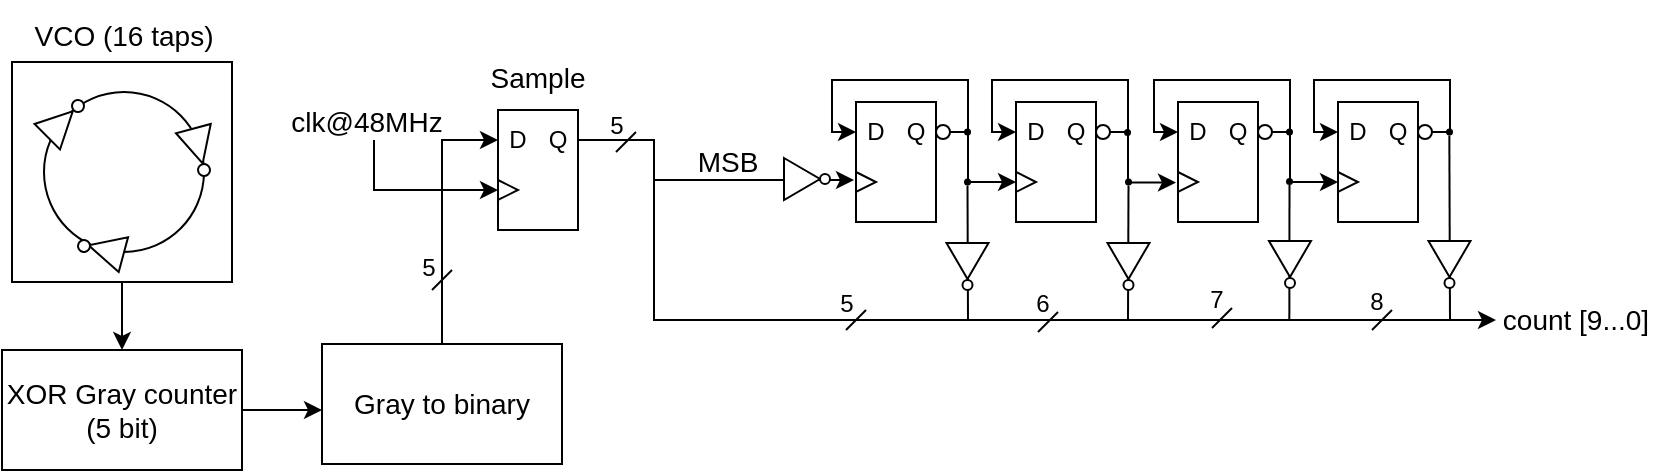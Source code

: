 <mxfile version="24.2.5" type="device">
  <diagram name="Página-1" id="ZloeYGvb1DGlDFp5pyl5">
    <mxGraphModel dx="1434" dy="836" grid="1" gridSize="10" guides="1" tooltips="1" connect="1" arrows="1" fold="1" page="1" pageScale="1" pageWidth="827" pageHeight="1169" math="0" shadow="0">
      <root>
        <mxCell id="0" />
        <mxCell id="1" parent="0" />
        <mxCell id="Ww2wXha62g8ISTLjQnv_-1" value="" style="rounded=0;whiteSpace=wrap;html=1;" parent="1" vertex="1">
          <mxGeometry x="419" y="100.996" width="110" height="110" as="geometry" />
        </mxCell>
        <mxCell id="Ww2wXha62g8ISTLjQnv_-2" value="" style="ellipse;whiteSpace=wrap;html=1;aspect=fixed;rotation=-135;" parent="1" vertex="1">
          <mxGeometry x="435" y="115.996" width="80" height="80" as="geometry" />
        </mxCell>
        <mxCell id="Ww2wXha62g8ISTLjQnv_-3" value="" style="group;rotation=-165;" parent="1" vertex="1" connectable="0">
          <mxGeometry x="451" y="184.996" width="24" height="18" as="geometry" />
        </mxCell>
        <mxCell id="Ww2wXha62g8ISTLjQnv_-4" value="" style="triangle;whiteSpace=wrap;html=1;rotation=-165;" parent="Ww2wXha62g8ISTLjQnv_-3" vertex="1">
          <mxGeometry x="6" y="1" width="18" height="18" as="geometry" />
        </mxCell>
        <mxCell id="Ww2wXha62g8ISTLjQnv_-5" value="" style="ellipse;whiteSpace=wrap;html=1;aspect=fixed;rotation=-165;" parent="Ww2wXha62g8ISTLjQnv_-3" vertex="1">
          <mxGeometry x="1" y="5" width="6" height="6" as="geometry" />
        </mxCell>
        <mxCell id="Ww2wXha62g8ISTLjQnv_-6" value="" style="triangle;whiteSpace=wrap;html=1;rotation=-45;" parent="1" vertex="1">
          <mxGeometry x="434" y="122.996" width="18" height="18" as="geometry" />
        </mxCell>
        <mxCell id="Ww2wXha62g8ISTLjQnv_-7" value="" style="ellipse;whiteSpace=wrap;html=1;aspect=fixed;rotation=-186;" parent="1" vertex="1">
          <mxGeometry x="449" y="119.996" width="6" height="6" as="geometry" />
        </mxCell>
        <mxCell id="Ww2wXha62g8ISTLjQnv_-8" value="" style="group;rotation=-285;" parent="1" vertex="1" connectable="0">
          <mxGeometry x="500" y="136.996" width="24" height="18" as="geometry" />
        </mxCell>
        <mxCell id="Ww2wXha62g8ISTLjQnv_-9" value="" style="triangle;whiteSpace=wrap;html=1;rotation=-285;" parent="Ww2wXha62g8ISTLjQnv_-8" vertex="1">
          <mxGeometry x="3" y="-3" width="18" height="18" as="geometry" />
        </mxCell>
        <mxCell id="Ww2wXha62g8ISTLjQnv_-10" value="" style="ellipse;whiteSpace=wrap;html=1;aspect=fixed;rotation=-285;" parent="Ww2wXha62g8ISTLjQnv_-8" vertex="1">
          <mxGeometry x="12" y="15" width="6" height="6" as="geometry" />
        </mxCell>
        <mxCell id="Ww2wXha62g8ISTLjQnv_-11" value="&lt;font style=&quot;font-size: 14px;&quot;&gt;VCO (16 taps)&lt;/font&gt;" style="text;html=1;align=center;verticalAlign=middle;whiteSpace=wrap;rounded=0;" parent="1" vertex="1">
          <mxGeometry x="421" y="70" width="108" height="35" as="geometry" />
        </mxCell>
        <mxCell id="Ww2wXha62g8ISTLjQnv_-12" value="&lt;font style=&quot;font-size: 14px;&quot;&gt;XOR Gray counter (5 bit)&lt;/font&gt;" style="rounded=0;whiteSpace=wrap;html=1;" parent="1" vertex="1">
          <mxGeometry x="414" y="245" width="120" height="60" as="geometry" />
        </mxCell>
        <mxCell id="Ww2wXha62g8ISTLjQnv_-13" value="" style="endArrow=classic;html=1;rounded=0;exitX=0.5;exitY=1;exitDx=0;exitDy=0;entryX=0.5;entryY=0;entryDx=0;entryDy=0;" parent="1" source="Ww2wXha62g8ISTLjQnv_-1" target="Ww2wXha62g8ISTLjQnv_-12" edge="1">
          <mxGeometry width="50" height="50" relative="1" as="geometry">
            <mxPoint x="509" y="286" as="sourcePoint" />
            <mxPoint x="579" y="156.0" as="targetPoint" />
          </mxGeometry>
        </mxCell>
        <mxCell id="Ww2wXha62g8ISTLjQnv_-15" value="" style="endArrow=classic;html=1;rounded=0;exitX=1;exitY=0.5;exitDx=0;exitDy=0;entryX=0;entryY=0.5;entryDx=0;entryDy=0;" parent="1" source="Ww2wXha62g8ISTLjQnv_-12" edge="1">
          <mxGeometry width="50" height="50" relative="1" as="geometry">
            <mxPoint x="494" y="305" as="sourcePoint" />
            <mxPoint x="574" y="275.0" as="targetPoint" />
          </mxGeometry>
        </mxCell>
        <mxCell id="Ww2wXha62g8ISTLjQnv_-16" value="" style="endArrow=classic;html=1;rounded=0;exitX=0.5;exitY=0;exitDx=0;exitDy=0;entryX=0;entryY=0.5;entryDx=0;entryDy=0;" parent="1" edge="1" target="sPWZx78-Uf-6UsaJcuDr-60" source="Ww2wXha62g8ISTLjQnv_-19">
          <mxGeometry width="50" height="50" relative="1" as="geometry">
            <mxPoint x="694" y="275.0" as="sourcePoint" />
            <mxPoint x="744" y="274" as="targetPoint" />
            <Array as="points">
              <mxPoint x="634" y="140" />
            </Array>
          </mxGeometry>
        </mxCell>
        <mxCell id="Ww2wXha62g8ISTLjQnv_-18" value="" style="endArrow=classic;html=1;rounded=0;exitX=1;exitY=0.5;exitDx=0;exitDy=0;" parent="1" edge="1" source="sPWZx78-Uf-6UsaJcuDr-59">
          <mxGeometry width="50" height="50" relative="1" as="geometry">
            <mxPoint x="740" y="269" as="sourcePoint" />
            <mxPoint x="840" y="160" as="targetPoint" />
            <Array as="points">
              <mxPoint x="740" y="140" />
              <mxPoint x="740" y="160" />
            </Array>
          </mxGeometry>
        </mxCell>
        <mxCell id="Ww2wXha62g8ISTLjQnv_-19" value="&lt;font style=&quot;font-size: 14px;&quot;&gt;Gray to binary&lt;/font&gt;" style="rounded=0;whiteSpace=wrap;html=1;" parent="1" vertex="1">
          <mxGeometry x="574" y="242" width="120" height="60" as="geometry" />
        </mxCell>
        <mxCell id="sPWZx78-Uf-6UsaJcuDr-1" value="" style="rounded=0;whiteSpace=wrap;html=1;" vertex="1" parent="1">
          <mxGeometry x="841" y="121" width="40" height="60" as="geometry" />
        </mxCell>
        <mxCell id="sPWZx78-Uf-6UsaJcuDr-2" value="Q" style="text;html=1;align=center;verticalAlign=middle;whiteSpace=wrap;rounded=0;" vertex="1" parent="1">
          <mxGeometry x="861" y="121" width="20" height="30" as="geometry" />
        </mxCell>
        <mxCell id="sPWZx78-Uf-6UsaJcuDr-3" value="D" style="text;html=1;align=center;verticalAlign=middle;whiteSpace=wrap;rounded=0;" vertex="1" parent="1">
          <mxGeometry x="841" y="121" width="20" height="30" as="geometry" />
        </mxCell>
        <mxCell id="sPWZx78-Uf-6UsaJcuDr-4" value="" style="triangle;whiteSpace=wrap;html=1;" vertex="1" parent="1">
          <mxGeometry x="841" y="156" width="10" height="10" as="geometry" />
        </mxCell>
        <mxCell id="sPWZx78-Uf-6UsaJcuDr-5" value="" style="ellipse;whiteSpace=wrap;html=1;aspect=fixed;" vertex="1" parent="1">
          <mxGeometry x="881" y="132.5" width="7" height="7" as="geometry" />
        </mxCell>
        <mxCell id="sPWZx78-Uf-6UsaJcuDr-6" value="" style="endArrow=none;html=1;rounded=0;startArrow=classic;startFill=1;endFill=0;entryX=1;entryY=0.5;entryDx=0;entryDy=0;exitX=0;exitY=0.5;exitDx=0;exitDy=0;" edge="1" parent="1" source="sPWZx78-Uf-6UsaJcuDr-3" target="sPWZx78-Uf-6UsaJcuDr-5">
          <mxGeometry width="50" height="50" relative="1" as="geometry">
            <mxPoint x="834" y="134" as="sourcePoint" />
            <mxPoint x="916" y="136" as="targetPoint" />
            <Array as="points">
              <mxPoint x="829" y="136" />
              <mxPoint x="829" y="110" />
              <mxPoint x="897" y="110" />
              <mxPoint x="897" y="136" />
            </Array>
          </mxGeometry>
        </mxCell>
        <mxCell id="sPWZx78-Uf-6UsaJcuDr-7" value="" style="rounded=0;whiteSpace=wrap;html=1;" vertex="1" parent="1">
          <mxGeometry x="921" y="121" width="40" height="60" as="geometry" />
        </mxCell>
        <mxCell id="sPWZx78-Uf-6UsaJcuDr-8" value="Q" style="text;html=1;align=center;verticalAlign=middle;whiteSpace=wrap;rounded=0;" vertex="1" parent="1">
          <mxGeometry x="941" y="121" width="20" height="30" as="geometry" />
        </mxCell>
        <mxCell id="sPWZx78-Uf-6UsaJcuDr-9" value="D" style="text;html=1;align=center;verticalAlign=middle;whiteSpace=wrap;rounded=0;" vertex="1" parent="1">
          <mxGeometry x="921" y="121" width="20" height="30" as="geometry" />
        </mxCell>
        <mxCell id="sPWZx78-Uf-6UsaJcuDr-10" value="" style="triangle;whiteSpace=wrap;html=1;" vertex="1" parent="1">
          <mxGeometry x="921" y="156" width="10" height="10" as="geometry" />
        </mxCell>
        <mxCell id="sPWZx78-Uf-6UsaJcuDr-11" value="" style="ellipse;whiteSpace=wrap;html=1;aspect=fixed;" vertex="1" parent="1">
          <mxGeometry x="961" y="132.5" width="7" height="7" as="geometry" />
        </mxCell>
        <mxCell id="sPWZx78-Uf-6UsaJcuDr-12" value="" style="endArrow=none;html=1;rounded=0;startArrow=classic;startFill=1;endFill=0;entryX=1;entryY=0.5;entryDx=0;entryDy=0;exitX=0;exitY=0.5;exitDx=0;exitDy=0;" edge="1" parent="1" source="sPWZx78-Uf-6UsaJcuDr-9" target="sPWZx78-Uf-6UsaJcuDr-11">
          <mxGeometry width="50" height="50" relative="1" as="geometry">
            <mxPoint x="914" y="134" as="sourcePoint" />
            <mxPoint x="996" y="136" as="targetPoint" />
            <Array as="points">
              <mxPoint x="909" y="136" />
              <mxPoint x="909" y="110" />
              <mxPoint x="977" y="110" />
              <mxPoint x="977" y="136" />
            </Array>
          </mxGeometry>
        </mxCell>
        <mxCell id="sPWZx78-Uf-6UsaJcuDr-13" value="" style="endArrow=classic;html=1;rounded=0;entryX=0;entryY=0.5;entryDx=0;entryDy=0;" edge="1" parent="1" target="sPWZx78-Uf-6UsaJcuDr-10">
          <mxGeometry width="50" height="50" relative="1" as="geometry">
            <mxPoint x="897" y="136" as="sourcePoint" />
            <mxPoint x="845" y="122" as="targetPoint" />
            <Array as="points">
              <mxPoint x="897" y="161" />
            </Array>
          </mxGeometry>
        </mxCell>
        <mxCell id="sPWZx78-Uf-6UsaJcuDr-14" value="" style="ellipse;whiteSpace=wrap;html=1;aspect=fixed;strokeColor=none;fillStyle=solid;fillColor=#000000;" vertex="1" parent="1">
          <mxGeometry x="895" y="134.25" width="3.5" height="3.5" as="geometry" />
        </mxCell>
        <mxCell id="sPWZx78-Uf-6UsaJcuDr-15" value="" style="rounded=0;whiteSpace=wrap;html=1;" vertex="1" parent="1">
          <mxGeometry x="1002" y="121" width="40" height="60" as="geometry" />
        </mxCell>
        <mxCell id="sPWZx78-Uf-6UsaJcuDr-16" value="Q" style="text;html=1;align=center;verticalAlign=middle;whiteSpace=wrap;rounded=0;" vertex="1" parent="1">
          <mxGeometry x="1022" y="121" width="20" height="30" as="geometry" />
        </mxCell>
        <mxCell id="sPWZx78-Uf-6UsaJcuDr-17" value="D" style="text;html=1;align=center;verticalAlign=middle;whiteSpace=wrap;rounded=0;" vertex="1" parent="1">
          <mxGeometry x="1002" y="121" width="20" height="30" as="geometry" />
        </mxCell>
        <mxCell id="sPWZx78-Uf-6UsaJcuDr-18" value="" style="triangle;whiteSpace=wrap;html=1;" vertex="1" parent="1">
          <mxGeometry x="1002" y="156" width="10" height="10" as="geometry" />
        </mxCell>
        <mxCell id="sPWZx78-Uf-6UsaJcuDr-19" value="" style="ellipse;whiteSpace=wrap;html=1;aspect=fixed;" vertex="1" parent="1">
          <mxGeometry x="1042" y="132.5" width="7" height="7" as="geometry" />
        </mxCell>
        <mxCell id="sPWZx78-Uf-6UsaJcuDr-20" value="" style="endArrow=none;html=1;rounded=0;startArrow=classic;startFill=1;endFill=0;entryX=1;entryY=0.5;entryDx=0;entryDy=0;exitX=0;exitY=0.5;exitDx=0;exitDy=0;" edge="1" parent="1" source="sPWZx78-Uf-6UsaJcuDr-17" target="sPWZx78-Uf-6UsaJcuDr-19">
          <mxGeometry width="50" height="50" relative="1" as="geometry">
            <mxPoint x="995" y="134" as="sourcePoint" />
            <mxPoint x="1077" y="136" as="targetPoint" />
            <Array as="points">
              <mxPoint x="990" y="136" />
              <mxPoint x="990" y="110" />
              <mxPoint x="1058" y="110" />
              <mxPoint x="1058" y="136" />
            </Array>
          </mxGeometry>
        </mxCell>
        <mxCell id="sPWZx78-Uf-6UsaJcuDr-21" value="" style="rounded=0;whiteSpace=wrap;html=1;" vertex="1" parent="1">
          <mxGeometry x="1082" y="121" width="40" height="60" as="geometry" />
        </mxCell>
        <mxCell id="sPWZx78-Uf-6UsaJcuDr-22" value="Q" style="text;html=1;align=center;verticalAlign=middle;whiteSpace=wrap;rounded=0;" vertex="1" parent="1">
          <mxGeometry x="1102" y="121" width="20" height="30" as="geometry" />
        </mxCell>
        <mxCell id="sPWZx78-Uf-6UsaJcuDr-23" value="D" style="text;html=1;align=center;verticalAlign=middle;whiteSpace=wrap;rounded=0;" vertex="1" parent="1">
          <mxGeometry x="1082" y="121" width="20" height="30" as="geometry" />
        </mxCell>
        <mxCell id="sPWZx78-Uf-6UsaJcuDr-24" value="" style="triangle;whiteSpace=wrap;html=1;" vertex="1" parent="1">
          <mxGeometry x="1082" y="156" width="10" height="10" as="geometry" />
        </mxCell>
        <mxCell id="sPWZx78-Uf-6UsaJcuDr-25" value="" style="ellipse;whiteSpace=wrap;html=1;aspect=fixed;" vertex="1" parent="1">
          <mxGeometry x="1122" y="132.5" width="7" height="7" as="geometry" />
        </mxCell>
        <mxCell id="sPWZx78-Uf-6UsaJcuDr-26" value="" style="endArrow=none;html=1;rounded=0;startArrow=classic;startFill=1;endFill=0;entryX=1;entryY=0.5;entryDx=0;entryDy=0;exitX=0;exitY=0.5;exitDx=0;exitDy=0;" edge="1" parent="1" source="sPWZx78-Uf-6UsaJcuDr-23" target="sPWZx78-Uf-6UsaJcuDr-25">
          <mxGeometry width="50" height="50" relative="1" as="geometry">
            <mxPoint x="1075" y="134" as="sourcePoint" />
            <mxPoint x="1157" y="136" as="targetPoint" />
            <Array as="points">
              <mxPoint x="1070" y="136" />
              <mxPoint x="1070" y="110" />
              <mxPoint x="1138" y="110" />
              <mxPoint x="1138" y="136" />
            </Array>
          </mxGeometry>
        </mxCell>
        <mxCell id="sPWZx78-Uf-6UsaJcuDr-27" value="" style="endArrow=classic;html=1;rounded=0;entryX=0;entryY=0.5;entryDx=0;entryDy=0;" edge="1" parent="1" target="sPWZx78-Uf-6UsaJcuDr-24">
          <mxGeometry width="50" height="50" relative="1" as="geometry">
            <mxPoint x="1058" y="136" as="sourcePoint" />
            <mxPoint x="1006" y="122" as="targetPoint" />
            <Array as="points">
              <mxPoint x="1058" y="161" />
            </Array>
          </mxGeometry>
        </mxCell>
        <mxCell id="sPWZx78-Uf-6UsaJcuDr-28" value="" style="ellipse;whiteSpace=wrap;html=1;aspect=fixed;strokeColor=none;fillStyle=solid;fillColor=#000000;" vertex="1" parent="1">
          <mxGeometry x="1056" y="134.25" width="3.5" height="3.5" as="geometry" />
        </mxCell>
        <mxCell id="sPWZx78-Uf-6UsaJcuDr-29" value="" style="endArrow=classic;html=1;rounded=0;entryX=0;entryY=0.5;entryDx=0;entryDy=0;" edge="1" parent="1">
          <mxGeometry width="50" height="50" relative="1" as="geometry">
            <mxPoint x="977" y="136.25" as="sourcePoint" />
            <mxPoint x="1001" y="161.25" as="targetPoint" />
            <Array as="points">
              <mxPoint x="977" y="161.25" />
            </Array>
          </mxGeometry>
        </mxCell>
        <mxCell id="sPWZx78-Uf-6UsaJcuDr-30" value="" style="ellipse;whiteSpace=wrap;html=1;aspect=fixed;strokeColor=none;fillStyle=solid;fillColor=#000000;" vertex="1" parent="1">
          <mxGeometry x="975" y="134.5" width="3.5" height="3.5" as="geometry" />
        </mxCell>
        <mxCell id="sPWZx78-Uf-6UsaJcuDr-31" value="" style="ellipse;whiteSpace=wrap;html=1;aspect=fixed;strokeColor=none;fillStyle=solid;fillColor=#000000;" vertex="1" parent="1">
          <mxGeometry x="1136" y="134.25" width="3.5" height="3.5" as="geometry" />
        </mxCell>
        <mxCell id="sPWZx78-Uf-6UsaJcuDr-32" value="" style="ellipse;whiteSpace=wrap;html=1;aspect=fixed;strokeColor=none;fillStyle=solid;fillColor=#000000;" vertex="1" parent="1">
          <mxGeometry x="895" y="159.25" width="3.5" height="3.5" as="geometry" />
        </mxCell>
        <mxCell id="sPWZx78-Uf-6UsaJcuDr-33" value="" style="ellipse;whiteSpace=wrap;html=1;aspect=fixed;strokeColor=none;fillStyle=solid;fillColor=#000000;" vertex="1" parent="1">
          <mxGeometry x="975.5" y="159.25" width="3.5" height="3.5" as="geometry" />
        </mxCell>
        <mxCell id="sPWZx78-Uf-6UsaJcuDr-34" value="" style="ellipse;whiteSpace=wrap;html=1;aspect=fixed;strokeColor=none;fillStyle=solid;fillColor=#000000;" vertex="1" parent="1">
          <mxGeometry x="1056" y="159" width="3.5" height="3.5" as="geometry" />
        </mxCell>
        <mxCell id="sPWZx78-Uf-6UsaJcuDr-36" value="" style="endArrow=classic;html=1;rounded=0;exitX=0.5;exitY=1;exitDx=0;exitDy=0;" edge="1" parent="1" source="sPWZx78-Uf-6UsaJcuDr-32">
          <mxGeometry width="50" height="50" relative="1" as="geometry">
            <mxPoint x="881" y="190" as="sourcePoint" />
            <mxPoint x="1161" y="230" as="targetPoint" />
            <Array as="points">
              <mxPoint x="897" y="230" />
            </Array>
          </mxGeometry>
        </mxCell>
        <mxCell id="sPWZx78-Uf-6UsaJcuDr-37" value="" style="endArrow=none;html=1;rounded=0;entryX=0.5;entryY=1;entryDx=0;entryDy=0;" edge="1" parent="1" target="sPWZx78-Uf-6UsaJcuDr-33">
          <mxGeometry width="50" height="50" relative="1" as="geometry">
            <mxPoint x="977" y="230" as="sourcePoint" />
            <mxPoint x="921" y="130" as="targetPoint" />
          </mxGeometry>
        </mxCell>
        <mxCell id="sPWZx78-Uf-6UsaJcuDr-38" value="" style="endArrow=none;html=1;rounded=0;entryX=0.5;entryY=1;entryDx=0;entryDy=0;" edge="1" parent="1" target="sPWZx78-Uf-6UsaJcuDr-34">
          <mxGeometry width="50" height="50" relative="1" as="geometry">
            <mxPoint x="1057.67" y="229.5" as="sourcePoint" />
            <mxPoint x="1061" y="170" as="targetPoint" />
          </mxGeometry>
        </mxCell>
        <mxCell id="sPWZx78-Uf-6UsaJcuDr-39" value="" style="endArrow=none;html=1;rounded=0;entryX=0.5;entryY=1;entryDx=0;entryDy=0;" edge="1" parent="1">
          <mxGeometry width="50" height="50" relative="1" as="geometry">
            <mxPoint x="1138" y="230" as="sourcePoint" />
            <mxPoint x="1137.67" y="137.75" as="targetPoint" />
          </mxGeometry>
        </mxCell>
        <mxCell id="sPWZx78-Uf-6UsaJcuDr-48" value="" style="triangle;whiteSpace=wrap;html=1;rotation=90;" vertex="1" parent="1">
          <mxGeometry x="887.75" y="190" width="18" height="21" as="geometry" />
        </mxCell>
        <mxCell id="sPWZx78-Uf-6UsaJcuDr-49" value="" style="ellipse;whiteSpace=wrap;html=1;aspect=fixed;" vertex="1" parent="1">
          <mxGeometry x="894.25" y="210" width="5" height="5" as="geometry" />
        </mxCell>
        <mxCell id="sPWZx78-Uf-6UsaJcuDr-50" value="" style="triangle;whiteSpace=wrap;html=1;rotation=90;" vertex="1" parent="1">
          <mxGeometry x="968.25" y="190" width="18" height="21" as="geometry" />
        </mxCell>
        <mxCell id="sPWZx78-Uf-6UsaJcuDr-51" value="" style="ellipse;whiteSpace=wrap;html=1;aspect=fixed;" vertex="1" parent="1">
          <mxGeometry x="974.75" y="210" width="5" height="5" as="geometry" />
        </mxCell>
        <mxCell id="sPWZx78-Uf-6UsaJcuDr-52" value="" style="triangle;whiteSpace=wrap;html=1;rotation=90;" vertex="1" parent="1">
          <mxGeometry x="1049" y="189" width="18" height="21" as="geometry" />
        </mxCell>
        <mxCell id="sPWZx78-Uf-6UsaJcuDr-53" value="" style="ellipse;whiteSpace=wrap;html=1;aspect=fixed;" vertex="1" parent="1">
          <mxGeometry x="1055.5" y="209" width="5" height="5" as="geometry" />
        </mxCell>
        <mxCell id="sPWZx78-Uf-6UsaJcuDr-54" value="" style="triangle;whiteSpace=wrap;html=1;rotation=90;" vertex="1" parent="1">
          <mxGeometry x="1128.75" y="189" width="18" height="21" as="geometry" />
        </mxCell>
        <mxCell id="sPWZx78-Uf-6UsaJcuDr-55" value="" style="ellipse;whiteSpace=wrap;html=1;aspect=fixed;" vertex="1" parent="1">
          <mxGeometry x="1135.25" y="209" width="5" height="5" as="geometry" />
        </mxCell>
        <mxCell id="sPWZx78-Uf-6UsaJcuDr-56" value="&lt;font style=&quot;font-size: 14px;&quot;&gt;count [9...0]&lt;/font&gt;" style="text;html=1;align=center;verticalAlign=middle;whiteSpace=wrap;rounded=0;" vertex="1" parent="1">
          <mxGeometry x="1161" y="215" width="80" height="30" as="geometry" />
        </mxCell>
        <mxCell id="sPWZx78-Uf-6UsaJcuDr-58" value="" style="rounded=0;whiteSpace=wrap;html=1;" vertex="1" parent="1">
          <mxGeometry x="662" y="125" width="40" height="60" as="geometry" />
        </mxCell>
        <mxCell id="sPWZx78-Uf-6UsaJcuDr-59" value="Q" style="text;html=1;align=center;verticalAlign=middle;whiteSpace=wrap;rounded=0;" vertex="1" parent="1">
          <mxGeometry x="682" y="125" width="20" height="30" as="geometry" />
        </mxCell>
        <mxCell id="sPWZx78-Uf-6UsaJcuDr-60" value="D" style="text;html=1;align=center;verticalAlign=middle;whiteSpace=wrap;rounded=0;" vertex="1" parent="1">
          <mxGeometry x="662" y="125" width="20" height="30" as="geometry" />
        </mxCell>
        <mxCell id="sPWZx78-Uf-6UsaJcuDr-61" value="" style="triangle;whiteSpace=wrap;html=1;" vertex="1" parent="1">
          <mxGeometry x="662" y="160" width="10" height="10" as="geometry" />
        </mxCell>
        <mxCell id="sPWZx78-Uf-6UsaJcuDr-62" value="" style="triangle;whiteSpace=wrap;html=1;rotation=0;" vertex="1" parent="1">
          <mxGeometry x="805" y="149" width="18" height="21" as="geometry" />
        </mxCell>
        <mxCell id="sPWZx78-Uf-6UsaJcuDr-63" value="" style="ellipse;whiteSpace=wrap;html=1;aspect=fixed;" vertex="1" parent="1">
          <mxGeometry x="823" y="157" width="5" height="5" as="geometry" />
        </mxCell>
        <mxCell id="sPWZx78-Uf-6UsaJcuDr-65" value="" style="endArrow=none;html=1;rounded=0;" edge="1" parent="1">
          <mxGeometry width="50" height="50" relative="1" as="geometry">
            <mxPoint x="629" y="215" as="sourcePoint" />
            <mxPoint x="639" y="205" as="targetPoint" />
          </mxGeometry>
        </mxCell>
        <mxCell id="sPWZx78-Uf-6UsaJcuDr-67" value="" style="endArrow=classic;html=1;rounded=0;entryX=0;entryY=0.5;entryDx=0;entryDy=0;" edge="1" parent="1" target="sPWZx78-Uf-6UsaJcuDr-61">
          <mxGeometry width="50" height="50" relative="1" as="geometry">
            <mxPoint x="600" y="140" as="sourcePoint" />
            <mxPoint x="540" y="100" as="targetPoint" />
            <Array as="points">
              <mxPoint x="600" y="165" />
            </Array>
          </mxGeometry>
        </mxCell>
        <mxCell id="sPWZx78-Uf-6UsaJcuDr-68" value="&lt;font style=&quot;font-size: 14px;&quot;&gt;clk@48MHz&lt;/font&gt;" style="text;html=1;align=center;verticalAlign=middle;whiteSpace=wrap;rounded=0;" vertex="1" parent="1">
          <mxGeometry x="551.5" y="116" width="88.5" height="30" as="geometry" />
        </mxCell>
        <mxCell id="sPWZx78-Uf-6UsaJcuDr-71" value="" style="endArrow=none;html=1;rounded=0;" edge="1" parent="1">
          <mxGeometry width="50" height="50" relative="1" as="geometry">
            <mxPoint x="900" y="230" as="sourcePoint" />
            <mxPoint x="740" y="160" as="targetPoint" />
            <Array as="points">
              <mxPoint x="740" y="230" />
            </Array>
          </mxGeometry>
        </mxCell>
        <mxCell id="sPWZx78-Uf-6UsaJcuDr-72" value="5" style="text;html=1;align=center;verticalAlign=middle;whiteSpace=wrap;rounded=0;" vertex="1" parent="1">
          <mxGeometry x="618" y="194" width="19" height="20" as="geometry" />
        </mxCell>
        <mxCell id="sPWZx78-Uf-6UsaJcuDr-73" value="&lt;font style=&quot;font-size: 14px;&quot;&gt;Sample&lt;/font&gt;" style="text;html=1;align=center;verticalAlign=middle;whiteSpace=wrap;rounded=0;" vertex="1" parent="1">
          <mxGeometry x="658" y="92.5" width="48" height="32.5" as="geometry" />
        </mxCell>
        <mxCell id="sPWZx78-Uf-6UsaJcuDr-74" value="" style="endArrow=none;html=1;rounded=0;" edge="1" parent="1">
          <mxGeometry width="50" height="50" relative="1" as="geometry">
            <mxPoint x="721" y="146" as="sourcePoint" />
            <mxPoint x="731" y="136" as="targetPoint" />
          </mxGeometry>
        </mxCell>
        <mxCell id="sPWZx78-Uf-6UsaJcuDr-75" value="5" style="text;html=1;align=center;verticalAlign=middle;whiteSpace=wrap;rounded=0;" vertex="1" parent="1">
          <mxGeometry x="712" y="123" width="19" height="20" as="geometry" />
        </mxCell>
        <mxCell id="sPWZx78-Uf-6UsaJcuDr-76" value="&lt;font style=&quot;font-size: 14px;&quot;&gt;MSB&lt;/font&gt;" style="text;html=1;align=center;verticalAlign=middle;whiteSpace=wrap;rounded=0;" vertex="1" parent="1">
          <mxGeometry x="753" y="134.25" width="48" height="32.5" as="geometry" />
        </mxCell>
        <mxCell id="sPWZx78-Uf-6UsaJcuDr-77" value="" style="endArrow=none;html=1;rounded=0;" edge="1" parent="1">
          <mxGeometry width="50" height="50" relative="1" as="geometry">
            <mxPoint x="932" y="236" as="sourcePoint" />
            <mxPoint x="942" y="226" as="targetPoint" />
          </mxGeometry>
        </mxCell>
        <mxCell id="sPWZx78-Uf-6UsaJcuDr-78" value="6" style="text;html=1;align=center;verticalAlign=middle;whiteSpace=wrap;rounded=0;" vertex="1" parent="1">
          <mxGeometry x="925" y="212" width="19" height="20" as="geometry" />
        </mxCell>
        <mxCell id="sPWZx78-Uf-6UsaJcuDr-79" value="" style="endArrow=none;html=1;rounded=0;" edge="1" parent="1">
          <mxGeometry width="50" height="50" relative="1" as="geometry">
            <mxPoint x="1019" y="234" as="sourcePoint" />
            <mxPoint x="1029" y="224" as="targetPoint" />
          </mxGeometry>
        </mxCell>
        <mxCell id="sPWZx78-Uf-6UsaJcuDr-80" value="7" style="text;html=1;align=center;verticalAlign=middle;whiteSpace=wrap;rounded=0;" vertex="1" parent="1">
          <mxGeometry x="1012" y="210" width="19" height="20" as="geometry" />
        </mxCell>
        <mxCell id="sPWZx78-Uf-6UsaJcuDr-81" value="" style="endArrow=none;html=1;rounded=0;" edge="1" parent="1">
          <mxGeometry width="50" height="50" relative="1" as="geometry">
            <mxPoint x="1099" y="235" as="sourcePoint" />
            <mxPoint x="1109" y="225" as="targetPoint" />
          </mxGeometry>
        </mxCell>
        <mxCell id="sPWZx78-Uf-6UsaJcuDr-82" value="8" style="text;html=1;align=center;verticalAlign=middle;whiteSpace=wrap;rounded=0;" vertex="1" parent="1">
          <mxGeometry x="1092" y="211" width="19" height="20" as="geometry" />
        </mxCell>
        <mxCell id="sPWZx78-Uf-6UsaJcuDr-83" value="" style="endArrow=none;html=1;rounded=0;" edge="1" parent="1">
          <mxGeometry width="50" height="50" relative="1" as="geometry">
            <mxPoint x="836" y="235" as="sourcePoint" />
            <mxPoint x="846" y="225" as="targetPoint" />
          </mxGeometry>
        </mxCell>
        <mxCell id="sPWZx78-Uf-6UsaJcuDr-84" value="5" style="text;html=1;align=center;verticalAlign=middle;whiteSpace=wrap;rounded=0;" vertex="1" parent="1">
          <mxGeometry x="827" y="212" width="19" height="20" as="geometry" />
        </mxCell>
      </root>
    </mxGraphModel>
  </diagram>
</mxfile>
